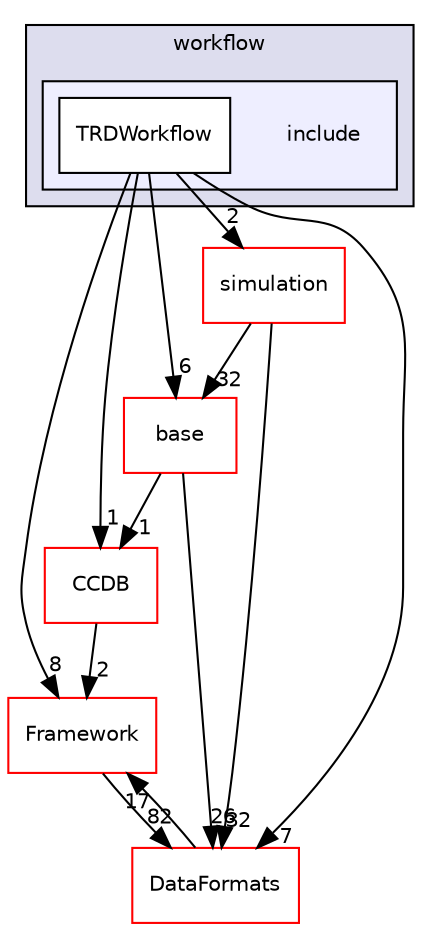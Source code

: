 digraph "/home/travis/build/AliceO2Group/AliceO2/Detectors/TRD/workflow/include" {
  bgcolor=transparent;
  compound=true
  node [ fontsize="10", fontname="Helvetica"];
  edge [ labelfontsize="10", labelfontname="Helvetica"];
  subgraph clusterdir_184e1d06e85fb151746c3bdf717cc8ad {
    graph [ bgcolor="#ddddee", pencolor="black", label="workflow" fontname="Helvetica", fontsize="10", URL="dir_184e1d06e85fb151746c3bdf717cc8ad.html"]
  subgraph clusterdir_11da180be91271a1ebdaa9322b1ad99a {
    graph [ bgcolor="#eeeeff", pencolor="black", label="" URL="dir_11da180be91271a1ebdaa9322b1ad99a.html"];
    dir_11da180be91271a1ebdaa9322b1ad99a [shape=plaintext label="include"];
    dir_7d5b62515dd8f18807c7024eba340a33 [shape=box label="TRDWorkflow" color="black" fillcolor="white" style="filled" URL="dir_7d5b62515dd8f18807c7024eba340a33.html"];
  }
  }
  dir_6af676bf18881990e4083e191d0e63e0 [shape=box label="CCDB" color="red" URL="dir_6af676bf18881990e4083e191d0e63e0.html"];
  dir_09bf7f7c4011a5ccc426492db4dd0891 [shape=box label="base" color="red" URL="dir_09bf7f7c4011a5ccc426492db4dd0891.html"];
  dir_bcbb2cf9a3d3d83e5515c82071a07177 [shape=box label="Framework" color="red" URL="dir_bcbb2cf9a3d3d83e5515c82071a07177.html"];
  dir_5cb2a8e9fdbe67a11efb4176f60bf3d6 [shape=box label="simulation" color="red" URL="dir_5cb2a8e9fdbe67a11efb4176f60bf3d6.html"];
  dir_2171f7ec022c5423887b07c69b2f5b48 [shape=box label="DataFormats" color="red" URL="dir_2171f7ec022c5423887b07c69b2f5b48.html"];
  dir_6af676bf18881990e4083e191d0e63e0->dir_bcbb2cf9a3d3d83e5515c82071a07177 [headlabel="2", labeldistance=1.5 headhref="dir_000021_000055.html"];
  dir_09bf7f7c4011a5ccc426492db4dd0891->dir_6af676bf18881990e4083e191d0e63e0 [headlabel="1", labeldistance=1.5 headhref="dir_000144_000021.html"];
  dir_09bf7f7c4011a5ccc426492db4dd0891->dir_2171f7ec022c5423887b07c69b2f5b48 [headlabel="26", labeldistance=1.5 headhref="dir_000144_000079.html"];
  dir_bcbb2cf9a3d3d83e5515c82071a07177->dir_2171f7ec022c5423887b07c69b2f5b48 [headlabel="82", labeldistance=1.5 headhref="dir_000055_000079.html"];
  dir_7d5b62515dd8f18807c7024eba340a33->dir_6af676bf18881990e4083e191d0e63e0 [headlabel="1", labeldistance=1.5 headhref="dir_000655_000021.html"];
  dir_7d5b62515dd8f18807c7024eba340a33->dir_09bf7f7c4011a5ccc426492db4dd0891 [headlabel="6", labeldistance=1.5 headhref="dir_000655_000144.html"];
  dir_7d5b62515dd8f18807c7024eba340a33->dir_bcbb2cf9a3d3d83e5515c82071a07177 [headlabel="8", labeldistance=1.5 headhref="dir_000655_000055.html"];
  dir_7d5b62515dd8f18807c7024eba340a33->dir_5cb2a8e9fdbe67a11efb4176f60bf3d6 [headlabel="2", labeldistance=1.5 headhref="dir_000655_000308.html"];
  dir_7d5b62515dd8f18807c7024eba340a33->dir_2171f7ec022c5423887b07c69b2f5b48 [headlabel="7", labeldistance=1.5 headhref="dir_000655_000079.html"];
  dir_5cb2a8e9fdbe67a11efb4176f60bf3d6->dir_09bf7f7c4011a5ccc426492db4dd0891 [headlabel="32", labeldistance=1.5 headhref="dir_000308_000144.html"];
  dir_5cb2a8e9fdbe67a11efb4176f60bf3d6->dir_2171f7ec022c5423887b07c69b2f5b48 [headlabel="32", labeldistance=1.5 headhref="dir_000308_000079.html"];
  dir_2171f7ec022c5423887b07c69b2f5b48->dir_bcbb2cf9a3d3d83e5515c82071a07177 [headlabel="17", labeldistance=1.5 headhref="dir_000079_000055.html"];
}
